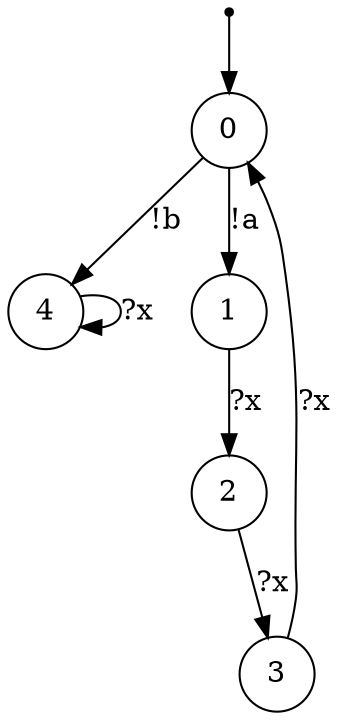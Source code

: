 digraph {
 node [shape=point] ENTRY
 node [shape=circle]
 ENTRY -> 0
0 -> 4 [label="!b"]
4 -> 4 [label="?x"]
0 -> 1 [label="!a"]
1 -> 2 [label="?x"]
2 -> 3 [label="?x"]
3 -> 0 [label="?x"]
}